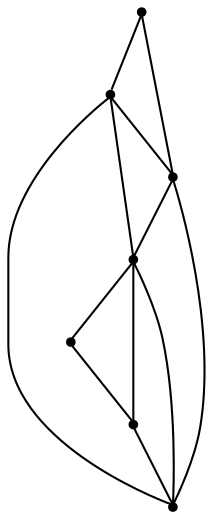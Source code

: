 graph {
  node [shape=point,comment="{\"directed\":false,\"doi\":\"10.1007/978-3-319-50106-2_13\",\"figure\":\"1 (3)\"}"]

  v0 [pos="1500.261950628716,1367.9155537313775"]
  v1 [pos="1436.52886928055,1347.7084196564756"]
  v2 [pos="1449.2912554777722,1367.311343991492"]
  v3 [pos="1389.426575520258,1393.9277304892528"]
  v4 [pos="1392.9281353292108,1367.9155537313775"]
  v5 [pos="1310.7661131175091,1349.7836658226404"]
  v6 [pos="1363.8734426915203,1367.5529770173357"]

  v0 -- v1 [id="-1",pos="1500.261950628716,1367.9155537313775 1436.52886928055,1347.7084196564756 1436.52886928055,1347.7084196564756 1436.52886928055,1347.7084196564756"]
  v6 -- v4 [id="-3",pos="1363.8734426915203,1367.5529770173357 1392.9281353292108,1367.9155537313775 1392.9281353292108,1367.9155537313775 1392.9281353292108,1367.9155537313775"]
  v4 -- v2 [id="-4",pos="1392.9281353292108,1367.9155537313775 1449.2912554777722,1367.311343991492 1449.2912554777722,1367.311343991492 1449.2912554777722,1367.311343991492"]
  v2 -- v0 [id="-5",pos="1449.2912554777722,1367.311343991492 1500.261950628716,1367.9155537313775 1500.261950628716,1367.9155537313775 1500.261950628716,1367.9155537313775"]
  v5 -- v6 [id="-7",pos="1310.7661131175091,1349.7836658226404 1363.8734426915203,1367.5529770173357 1363.8734426915203,1367.5529770173357 1363.8734426915203,1367.5529770173357"]
  v6 -- v3 [id="-8",pos="1363.8734426915203,1367.5529770173357 1389.426575520258,1393.9277304892528 1389.426575520258,1393.9277304892528 1389.426575520258,1393.9277304892528"]
  v3 -- v5 [id="-10",pos="1389.426575520258,1393.9277304892528 1310.7661131175091,1349.7836658226404 1310.7661131175091,1349.7836658226404 1310.7661131175091,1349.7836658226404"]
  v4 -- v3 [id="-11",pos="1392.9281353292108,1367.9155537313775 1389.426575520258,1393.9277304892528 1389.426575520258,1393.9277304892528 1389.426575520258,1393.9277304892528"]
  v4 -- v1 [id="-12",pos="1392.9281353292108,1367.9155537313775 1436.52886928055,1347.7084196564756 1436.52886928055,1347.7084196564756 1436.52886928055,1347.7084196564756"]
  v1 -- v3 [id="-13",pos="1436.52886928055,1347.7084196564756 1389.426575520258,1393.9277304892528 1389.426575520258,1393.9277304892528 1389.426575520258,1393.9277304892528"]
  v1 -- v2 [id="-15",pos="1436.52886928055,1347.7084196564756 1449.2912554777722,1367.311343991492 1449.2912554777722,1367.311343991492 1449.2912554777722,1367.311343991492"]
  v2 -- v3 [id="-16",pos="1449.2912554777722,1367.311343991492 1389.426575520258,1393.9277304892528 1389.426575520258,1393.9277304892528 1389.426575520258,1393.9277304892528"]
}